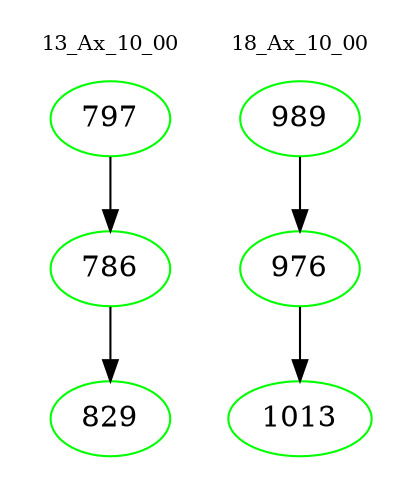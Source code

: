 digraph{
subgraph cluster_0 {
color = white
label = "13_Ax_10_00";
fontsize=10;
T0_797 [label="797", color="green"]
T0_797 -> T0_786 [color="black"]
T0_786 [label="786", color="green"]
T0_786 -> T0_829 [color="black"]
T0_829 [label="829", color="green"]
}
subgraph cluster_1 {
color = white
label = "18_Ax_10_00";
fontsize=10;
T1_989 [label="989", color="green"]
T1_989 -> T1_976 [color="black"]
T1_976 [label="976", color="green"]
T1_976 -> T1_1013 [color="black"]
T1_1013 [label="1013", color="green"]
}
}
